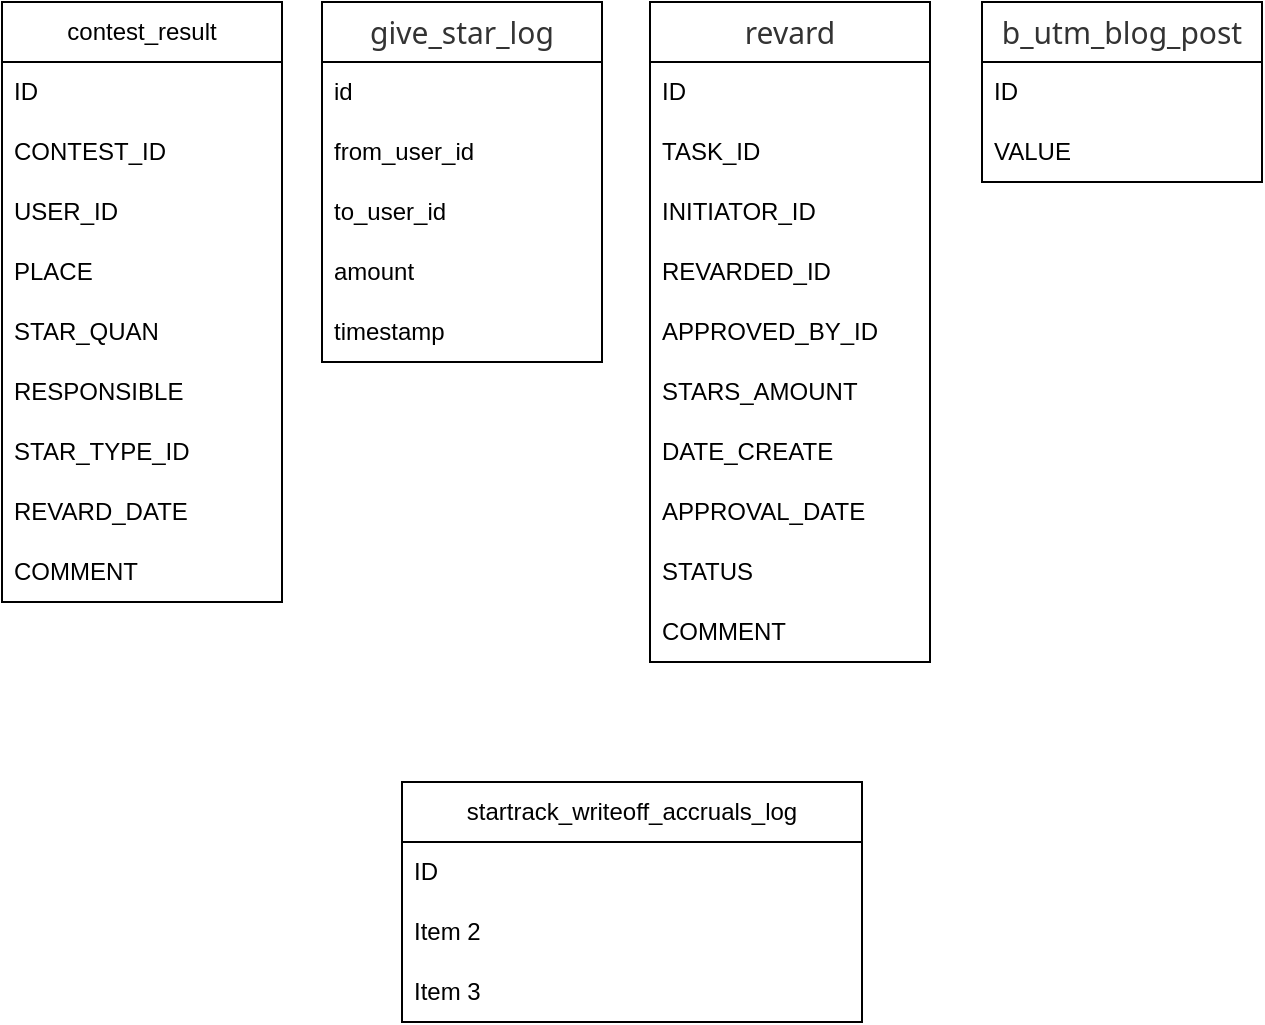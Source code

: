 <mxfile version="26.1.3">
  <diagram name="Страница — 1" id="iLj5KpChn9q9OzBDZnxb">
    <mxGraphModel dx="2074" dy="1145" grid="1" gridSize="10" guides="1" tooltips="1" connect="1" arrows="1" fold="1" page="1" pageScale="1" pageWidth="827" pageHeight="1169" math="0" shadow="0">
      <root>
        <mxCell id="0" />
        <mxCell id="1" parent="0" />
        <object label="contest_result" id="HGfHq1Cls9cYbNO4sM_P-1">
          <mxCell style="swimlane;fontStyle=0;childLayout=stackLayout;horizontal=1;startSize=30;horizontalStack=0;resizeParent=1;resizeParentMax=0;resizeLast=0;collapsible=1;marginBottom=0;whiteSpace=wrap;html=1;" vertex="1" parent="1">
            <mxGeometry x="90" y="50" width="140" height="300" as="geometry" />
          </mxCell>
        </object>
        <mxCell id="HGfHq1Cls9cYbNO4sM_P-2" value="ID" style="text;strokeColor=none;fillColor=none;align=left;verticalAlign=middle;spacingLeft=4;spacingRight=4;overflow=hidden;points=[[0,0.5],[1,0.5]];portConstraint=eastwest;rotatable=0;whiteSpace=wrap;html=1;" vertex="1" parent="HGfHq1Cls9cYbNO4sM_P-1">
          <mxGeometry y="30" width="140" height="30" as="geometry" />
        </mxCell>
        <mxCell id="HGfHq1Cls9cYbNO4sM_P-3" value="CONTEST_ID" style="text;strokeColor=none;fillColor=none;align=left;verticalAlign=middle;spacingLeft=4;spacingRight=4;overflow=hidden;points=[[0,0.5],[1,0.5]];portConstraint=eastwest;rotatable=0;whiteSpace=wrap;html=1;" vertex="1" parent="HGfHq1Cls9cYbNO4sM_P-1">
          <mxGeometry y="60" width="140" height="30" as="geometry" />
        </mxCell>
        <mxCell id="HGfHq1Cls9cYbNO4sM_P-4" value="USER_ID" style="text;strokeColor=none;fillColor=none;align=left;verticalAlign=middle;spacingLeft=4;spacingRight=4;overflow=hidden;points=[[0,0.5],[1,0.5]];portConstraint=eastwest;rotatable=0;whiteSpace=wrap;html=1;" vertex="1" parent="HGfHq1Cls9cYbNO4sM_P-1">
          <mxGeometry y="90" width="140" height="30" as="geometry" />
        </mxCell>
        <mxCell id="HGfHq1Cls9cYbNO4sM_P-28" value="PLACE" style="text;strokeColor=none;fillColor=none;align=left;verticalAlign=middle;spacingLeft=4;spacingRight=4;overflow=hidden;points=[[0,0.5],[1,0.5]];portConstraint=eastwest;rotatable=0;whiteSpace=wrap;html=1;" vertex="1" parent="HGfHq1Cls9cYbNO4sM_P-1">
          <mxGeometry y="120" width="140" height="30" as="geometry" />
        </mxCell>
        <mxCell id="HGfHq1Cls9cYbNO4sM_P-29" value="STAR_QUAN" style="text;strokeColor=none;fillColor=none;align=left;verticalAlign=middle;spacingLeft=4;spacingRight=4;overflow=hidden;points=[[0,0.5],[1,0.5]];portConstraint=eastwest;rotatable=0;whiteSpace=wrap;html=1;" vertex="1" parent="HGfHq1Cls9cYbNO4sM_P-1">
          <mxGeometry y="150" width="140" height="30" as="geometry" />
        </mxCell>
        <mxCell id="HGfHq1Cls9cYbNO4sM_P-30" value="RESPONSIBLE" style="text;strokeColor=none;fillColor=none;align=left;verticalAlign=middle;spacingLeft=4;spacingRight=4;overflow=hidden;points=[[0,0.5],[1,0.5]];portConstraint=eastwest;rotatable=0;whiteSpace=wrap;html=1;" vertex="1" parent="HGfHq1Cls9cYbNO4sM_P-1">
          <mxGeometry y="180" width="140" height="30" as="geometry" />
        </mxCell>
        <mxCell id="HGfHq1Cls9cYbNO4sM_P-31" value="STAR_TYPE_ID" style="text;strokeColor=none;fillColor=none;align=left;verticalAlign=middle;spacingLeft=4;spacingRight=4;overflow=hidden;points=[[0,0.5],[1,0.5]];portConstraint=eastwest;rotatable=0;whiteSpace=wrap;html=1;" vertex="1" parent="HGfHq1Cls9cYbNO4sM_P-1">
          <mxGeometry y="210" width="140" height="30" as="geometry" />
        </mxCell>
        <mxCell id="HGfHq1Cls9cYbNO4sM_P-32" value="REVARD_DATE" style="text;strokeColor=none;fillColor=none;align=left;verticalAlign=middle;spacingLeft=4;spacingRight=4;overflow=hidden;points=[[0,0.5],[1,0.5]];portConstraint=eastwest;rotatable=0;whiteSpace=wrap;html=1;" vertex="1" parent="HGfHq1Cls9cYbNO4sM_P-1">
          <mxGeometry y="240" width="140" height="30" as="geometry" />
        </mxCell>
        <mxCell id="HGfHq1Cls9cYbNO4sM_P-21" value="COMMENT" style="text;strokeColor=none;fillColor=none;align=left;verticalAlign=middle;spacingLeft=4;spacingRight=4;overflow=hidden;points=[[0,0.5],[1,0.5]];portConstraint=eastwest;rotatable=0;whiteSpace=wrap;html=1;" vertex="1" parent="HGfHq1Cls9cYbNO4sM_P-1">
          <mxGeometry y="270" width="140" height="30" as="geometry" />
        </mxCell>
        <mxCell id="HGfHq1Cls9cYbNO4sM_P-5" value="&lt;span style=&quot;color: rgb(51, 51, 51); font-family: system-ui, -apple-system, &amp;quot;system-ui&amp;quot;, &amp;quot;Segoe UI&amp;quot;, Roboto, Ubuntu, &amp;quot;Helvetica Neue&amp;quot;, Arial, sans-serif, &amp;quot;Apple Color Emoji&amp;quot;, &amp;quot;Segoe UI Emoji&amp;quot;, &amp;quot;Segoe UI Symbol&amp;quot;; font-size: 15px; text-align: start; background-color: rgb(255, 255, 255);&quot;&gt;b_utm_blog_post&lt;/span&gt;" style="swimlane;fontStyle=0;childLayout=stackLayout;horizontal=1;startSize=30;horizontalStack=0;resizeParent=1;resizeParentMax=0;resizeLast=0;collapsible=1;marginBottom=0;whiteSpace=wrap;html=1;" vertex="1" parent="1">
          <mxGeometry x="580" y="50" width="140" height="90" as="geometry" />
        </mxCell>
        <mxCell id="HGfHq1Cls9cYbNO4sM_P-6" value="ID" style="text;strokeColor=none;fillColor=none;align=left;verticalAlign=middle;spacingLeft=4;spacingRight=4;overflow=hidden;points=[[0,0.5],[1,0.5]];portConstraint=eastwest;rotatable=0;whiteSpace=wrap;html=1;" vertex="1" parent="HGfHq1Cls9cYbNO4sM_P-5">
          <mxGeometry y="30" width="140" height="30" as="geometry" />
        </mxCell>
        <mxCell id="HGfHq1Cls9cYbNO4sM_P-7" value="VALUE" style="text;strokeColor=none;fillColor=none;align=left;verticalAlign=middle;spacingLeft=4;spacingRight=4;overflow=hidden;points=[[0,0.5],[1,0.5]];portConstraint=eastwest;rotatable=0;whiteSpace=wrap;html=1;" vertex="1" parent="HGfHq1Cls9cYbNO4sM_P-5">
          <mxGeometry y="60" width="140" height="30" as="geometry" />
        </mxCell>
        <mxCell id="HGfHq1Cls9cYbNO4sM_P-9" value="&lt;span style=&quot;color: rgb(51, 51, 51); font-family: system-ui, -apple-system, &amp;quot;system-ui&amp;quot;, &amp;quot;Segoe UI&amp;quot;, Roboto, Ubuntu, &amp;quot;Helvetica Neue&amp;quot;, Arial, sans-serif, &amp;quot;Apple Color Emoji&amp;quot;, &amp;quot;Segoe UI Emoji&amp;quot;, &amp;quot;Segoe UI Symbol&amp;quot;; font-size: 15px; text-align: start; background-color: rgb(255, 255, 255);&quot;&gt;give_star_log&lt;/span&gt;" style="swimlane;fontStyle=0;childLayout=stackLayout;horizontal=1;startSize=30;horizontalStack=0;resizeParent=1;resizeParentMax=0;resizeLast=0;collapsible=1;marginBottom=0;whiteSpace=wrap;html=1;" vertex="1" parent="1">
          <mxGeometry x="250" y="50" width="140" height="180" as="geometry" />
        </mxCell>
        <mxCell id="HGfHq1Cls9cYbNO4sM_P-10" value="id" style="text;strokeColor=none;fillColor=none;align=left;verticalAlign=middle;spacingLeft=4;spacingRight=4;overflow=hidden;points=[[0,0.5],[1,0.5]];portConstraint=eastwest;rotatable=0;whiteSpace=wrap;html=1;" vertex="1" parent="HGfHq1Cls9cYbNO4sM_P-9">
          <mxGeometry y="30" width="140" height="30" as="geometry" />
        </mxCell>
        <mxCell id="HGfHq1Cls9cYbNO4sM_P-11" value="from_user_id" style="text;strokeColor=none;fillColor=none;align=left;verticalAlign=middle;spacingLeft=4;spacingRight=4;overflow=hidden;points=[[0,0.5],[1,0.5]];portConstraint=eastwest;rotatable=0;whiteSpace=wrap;html=1;" vertex="1" parent="HGfHq1Cls9cYbNO4sM_P-9">
          <mxGeometry y="60" width="140" height="30" as="geometry" />
        </mxCell>
        <mxCell id="HGfHq1Cls9cYbNO4sM_P-33" value="to_user_id" style="text;strokeColor=none;fillColor=none;align=left;verticalAlign=middle;spacingLeft=4;spacingRight=4;overflow=hidden;points=[[0,0.5],[1,0.5]];portConstraint=eastwest;rotatable=0;whiteSpace=wrap;html=1;" vertex="1" parent="HGfHq1Cls9cYbNO4sM_P-9">
          <mxGeometry y="90" width="140" height="30" as="geometry" />
        </mxCell>
        <mxCell id="HGfHq1Cls9cYbNO4sM_P-34" value="amount" style="text;strokeColor=none;fillColor=none;align=left;verticalAlign=middle;spacingLeft=4;spacingRight=4;overflow=hidden;points=[[0,0.5],[1,0.5]];portConstraint=eastwest;rotatable=0;whiteSpace=wrap;html=1;" vertex="1" parent="HGfHq1Cls9cYbNO4sM_P-9">
          <mxGeometry y="120" width="140" height="30" as="geometry" />
        </mxCell>
        <mxCell id="HGfHq1Cls9cYbNO4sM_P-12" value="timestamp" style="text;strokeColor=none;fillColor=none;align=left;verticalAlign=middle;spacingLeft=4;spacingRight=4;overflow=hidden;points=[[0,0.5],[1,0.5]];portConstraint=eastwest;rotatable=0;whiteSpace=wrap;html=1;" vertex="1" parent="HGfHq1Cls9cYbNO4sM_P-9">
          <mxGeometry y="150" width="140" height="30" as="geometry" />
        </mxCell>
        <mxCell id="HGfHq1Cls9cYbNO4sM_P-13" value="&lt;span style=&quot;color: rgb(51, 51, 51); font-family: system-ui, -apple-system, &amp;quot;system-ui&amp;quot;, &amp;quot;Segoe UI&amp;quot;, Roboto, Ubuntu, &amp;quot;Helvetica Neue&amp;quot;, Arial, sans-serif, &amp;quot;Apple Color Emoji&amp;quot;, &amp;quot;Segoe UI Emoji&amp;quot;, &amp;quot;Segoe UI Symbol&amp;quot;; font-size: 15px; text-align: start; background-color: rgb(255, 255, 255);&quot;&gt;revard&lt;/span&gt;" style="swimlane;fontStyle=0;childLayout=stackLayout;horizontal=1;startSize=30;horizontalStack=0;resizeParent=1;resizeParentMax=0;resizeLast=0;collapsible=1;marginBottom=0;whiteSpace=wrap;html=1;" vertex="1" parent="1">
          <mxGeometry x="414" y="50" width="140" height="330" as="geometry" />
        </mxCell>
        <mxCell id="HGfHq1Cls9cYbNO4sM_P-14" value="ID" style="text;strokeColor=none;fillColor=none;align=left;verticalAlign=middle;spacingLeft=4;spacingRight=4;overflow=hidden;points=[[0,0.5],[1,0.5]];portConstraint=eastwest;rotatable=0;whiteSpace=wrap;html=1;" vertex="1" parent="HGfHq1Cls9cYbNO4sM_P-13">
          <mxGeometry y="30" width="140" height="30" as="geometry" />
        </mxCell>
        <mxCell id="HGfHq1Cls9cYbNO4sM_P-15" value="TASK_ID" style="text;strokeColor=none;fillColor=none;align=left;verticalAlign=middle;spacingLeft=4;spacingRight=4;overflow=hidden;points=[[0,0.5],[1,0.5]];portConstraint=eastwest;rotatable=0;whiteSpace=wrap;html=1;" vertex="1" parent="HGfHq1Cls9cYbNO4sM_P-13">
          <mxGeometry y="60" width="140" height="30" as="geometry" />
        </mxCell>
        <mxCell id="HGfHq1Cls9cYbNO4sM_P-35" value="INITIATOR_ID" style="text;strokeColor=none;fillColor=none;align=left;verticalAlign=middle;spacingLeft=4;spacingRight=4;overflow=hidden;points=[[0,0.5],[1,0.5]];portConstraint=eastwest;rotatable=0;whiteSpace=wrap;html=1;" vertex="1" parent="HGfHq1Cls9cYbNO4sM_P-13">
          <mxGeometry y="90" width="140" height="30" as="geometry" />
        </mxCell>
        <mxCell id="HGfHq1Cls9cYbNO4sM_P-36" value="REVARDED_ID" style="text;strokeColor=none;fillColor=none;align=left;verticalAlign=middle;spacingLeft=4;spacingRight=4;overflow=hidden;points=[[0,0.5],[1,0.5]];portConstraint=eastwest;rotatable=0;whiteSpace=wrap;html=1;" vertex="1" parent="HGfHq1Cls9cYbNO4sM_P-13">
          <mxGeometry y="120" width="140" height="30" as="geometry" />
        </mxCell>
        <mxCell id="HGfHq1Cls9cYbNO4sM_P-37" value="APPROVED_BY_ID" style="text;strokeColor=none;fillColor=none;align=left;verticalAlign=middle;spacingLeft=4;spacingRight=4;overflow=hidden;points=[[0,0.5],[1,0.5]];portConstraint=eastwest;rotatable=0;whiteSpace=wrap;html=1;" vertex="1" parent="HGfHq1Cls9cYbNO4sM_P-13">
          <mxGeometry y="150" width="140" height="30" as="geometry" />
        </mxCell>
        <mxCell id="HGfHq1Cls9cYbNO4sM_P-38" value="STARS_AMOUNT" style="text;strokeColor=none;fillColor=none;align=left;verticalAlign=middle;spacingLeft=4;spacingRight=4;overflow=hidden;points=[[0,0.5],[1,0.5]];portConstraint=eastwest;rotatable=0;whiteSpace=wrap;html=1;" vertex="1" parent="HGfHq1Cls9cYbNO4sM_P-13">
          <mxGeometry y="180" width="140" height="30" as="geometry" />
        </mxCell>
        <mxCell id="HGfHq1Cls9cYbNO4sM_P-39" value="DATE_CREATE" style="text;strokeColor=none;fillColor=none;align=left;verticalAlign=middle;spacingLeft=4;spacingRight=4;overflow=hidden;points=[[0,0.5],[1,0.5]];portConstraint=eastwest;rotatable=0;whiteSpace=wrap;html=1;" vertex="1" parent="HGfHq1Cls9cYbNO4sM_P-13">
          <mxGeometry y="210" width="140" height="30" as="geometry" />
        </mxCell>
        <mxCell id="HGfHq1Cls9cYbNO4sM_P-40" value="APPROVAL_DATE" style="text;strokeColor=none;fillColor=none;align=left;verticalAlign=middle;spacingLeft=4;spacingRight=4;overflow=hidden;points=[[0,0.5],[1,0.5]];portConstraint=eastwest;rotatable=0;whiteSpace=wrap;html=1;" vertex="1" parent="HGfHq1Cls9cYbNO4sM_P-13">
          <mxGeometry y="240" width="140" height="30" as="geometry" />
        </mxCell>
        <mxCell id="HGfHq1Cls9cYbNO4sM_P-41" value="STATUS" style="text;strokeColor=none;fillColor=none;align=left;verticalAlign=middle;spacingLeft=4;spacingRight=4;overflow=hidden;points=[[0,0.5],[1,0.5]];portConstraint=eastwest;rotatable=0;whiteSpace=wrap;html=1;" vertex="1" parent="HGfHq1Cls9cYbNO4sM_P-13">
          <mxGeometry y="270" width="140" height="30" as="geometry" />
        </mxCell>
        <mxCell id="HGfHq1Cls9cYbNO4sM_P-16" value="COMMENT" style="text;strokeColor=none;fillColor=none;align=left;verticalAlign=middle;spacingLeft=4;spacingRight=4;overflow=hidden;points=[[0,0.5],[1,0.5]];portConstraint=eastwest;rotatable=0;whiteSpace=wrap;html=1;" vertex="1" parent="HGfHq1Cls9cYbNO4sM_P-13">
          <mxGeometry y="300" width="140" height="30" as="geometry" />
        </mxCell>
        <mxCell id="HGfHq1Cls9cYbNO4sM_P-17" value="startrack_writeoff_accruals_log" style="swimlane;fontStyle=0;childLayout=stackLayout;horizontal=1;startSize=30;horizontalStack=0;resizeParent=1;resizeParentMax=0;resizeLast=0;collapsible=1;marginBottom=0;whiteSpace=wrap;html=1;" vertex="1" parent="1">
          <mxGeometry x="290" y="440" width="230" height="120" as="geometry" />
        </mxCell>
        <mxCell id="HGfHq1Cls9cYbNO4sM_P-18" value="ID" style="text;strokeColor=none;fillColor=none;align=left;verticalAlign=middle;spacingLeft=4;spacingRight=4;overflow=hidden;points=[[0,0.5],[1,0.5]];portConstraint=eastwest;rotatable=0;whiteSpace=wrap;html=1;" vertex="1" parent="HGfHq1Cls9cYbNO4sM_P-17">
          <mxGeometry y="30" width="230" height="30" as="geometry" />
        </mxCell>
        <mxCell id="HGfHq1Cls9cYbNO4sM_P-19" value="Item 2" style="text;strokeColor=none;fillColor=none;align=left;verticalAlign=middle;spacingLeft=4;spacingRight=4;overflow=hidden;points=[[0,0.5],[1,0.5]];portConstraint=eastwest;rotatable=0;whiteSpace=wrap;html=1;" vertex="1" parent="HGfHq1Cls9cYbNO4sM_P-17">
          <mxGeometry y="60" width="230" height="30" as="geometry" />
        </mxCell>
        <mxCell id="HGfHq1Cls9cYbNO4sM_P-20" value="Item 3" style="text;strokeColor=none;fillColor=none;align=left;verticalAlign=middle;spacingLeft=4;spacingRight=4;overflow=hidden;points=[[0,0.5],[1,0.5]];portConstraint=eastwest;rotatable=0;whiteSpace=wrap;html=1;" vertex="1" parent="HGfHq1Cls9cYbNO4sM_P-17">
          <mxGeometry y="90" width="230" height="30" as="geometry" />
        </mxCell>
      </root>
    </mxGraphModel>
  </diagram>
</mxfile>
